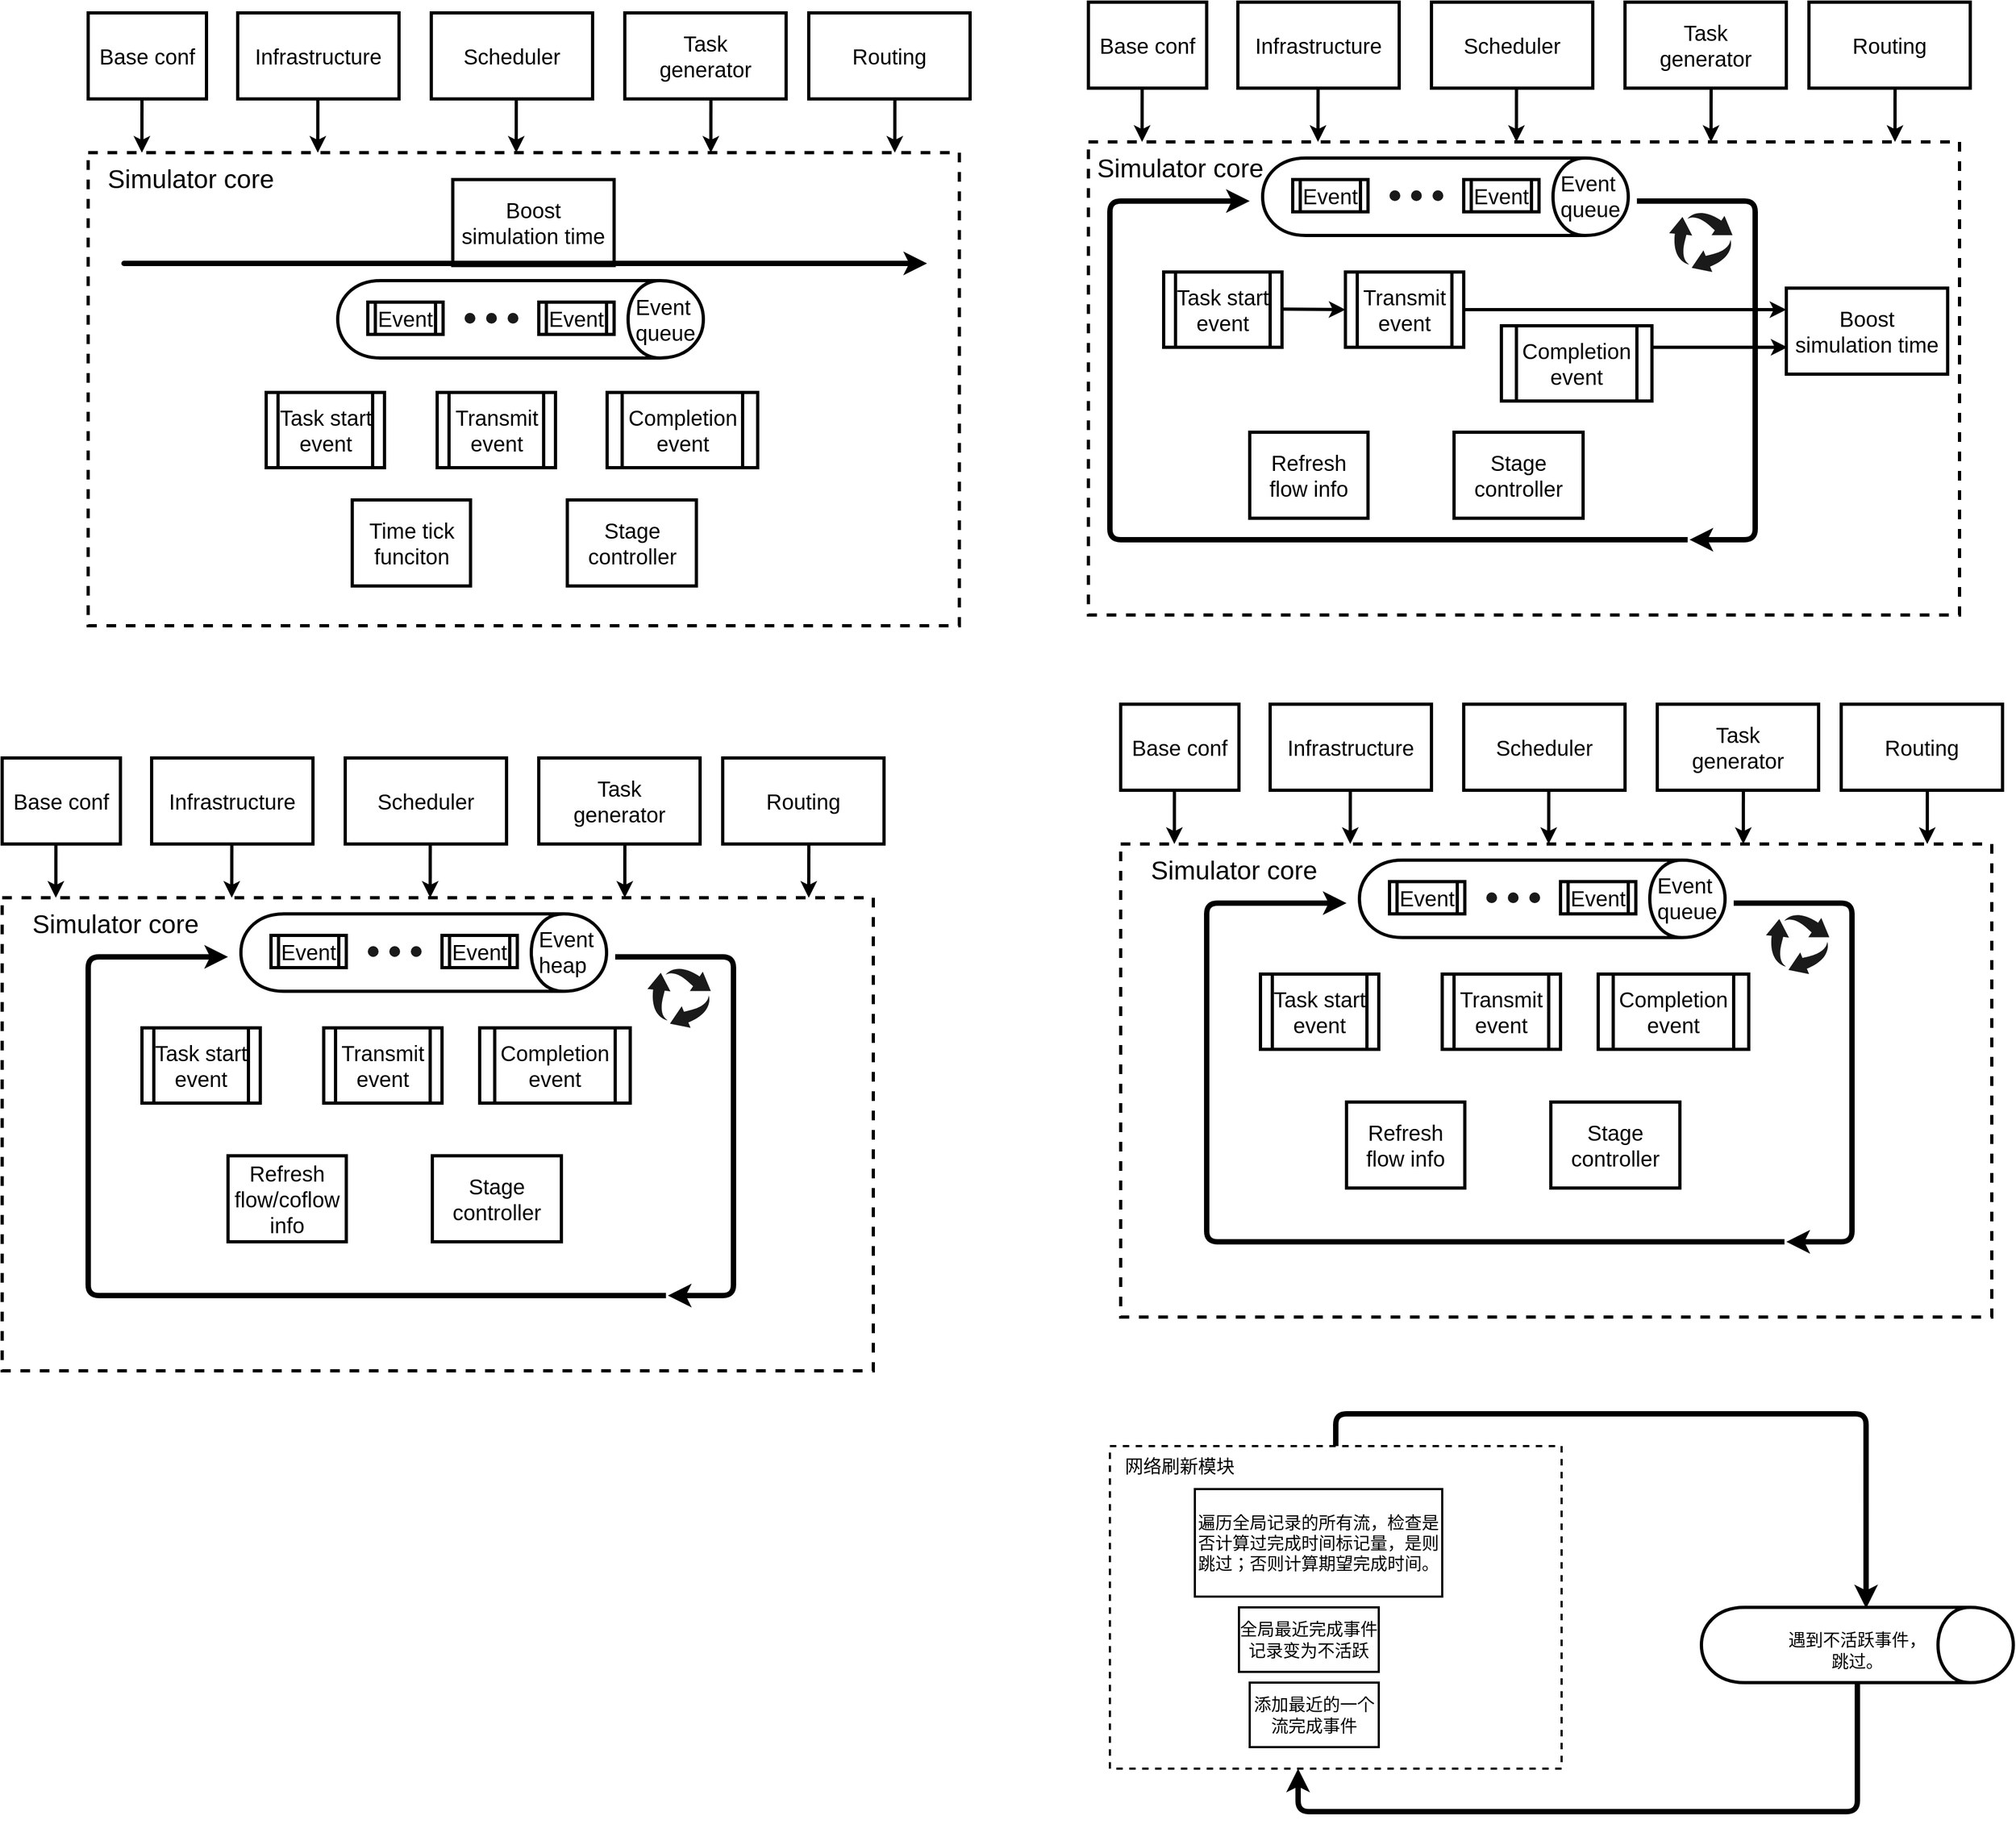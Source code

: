 <mxfile version="13.3.1" type="device"><diagram id="bIsp-3gju1L40J6IlR28" name="Page-1"><mxGraphModel dx="2600" dy="1794" grid="1" gridSize="10" guides="1" tooltips="1" connect="1" arrows="1" fold="1" page="1" pageScale="1" pageWidth="827" pageHeight="1169" math="1" shadow="0"><root><mxCell id="0"/><mxCell id="1" parent="0"/><mxCell id="QIVW6Fdc1HqXbWXaZefM-8" value="" style="rounded=0;whiteSpace=wrap;html=1;dashed=1;strokeWidth=3;" parent="1" vertex="1"><mxGeometry x="-30" y="90" width="810" height="440" as="geometry"/></mxCell><mxCell id="QIVW6Fdc1HqXbWXaZefM-9" value="&lt;font style=&quot;font-size: 24px&quot;&gt;Simulator core&lt;/font&gt;" style="text;html=1;align=center;verticalAlign=middle;resizable=0;points=[];autosize=1;" parent="1" vertex="1"><mxGeometry x="-10" y="105" width="170" height="20" as="geometry"/></mxCell><mxCell id="QIVW6Fdc1HqXbWXaZefM-10" value="" style="shape=cylinder;whiteSpace=wrap;html=1;boundedLbl=1;backgroundOutline=1;strokeWidth=3;direction=south;" parent="1" vertex="1"><mxGeometry x="192" y="105" width="340" height="72" as="geometry"/></mxCell><mxCell id="QIVW6Fdc1HqXbWXaZefM-12" value="&lt;font style=&quot;font-size: 20px&quot;&gt;Event&lt;/font&gt;" style="shape=process;whiteSpace=wrap;html=1;backgroundOutline=1;strokeWidth=3;" parent="1" vertex="1"><mxGeometry x="220" y="125" width="70" height="30" as="geometry"/></mxCell><mxCell id="QIVW6Fdc1HqXbWXaZefM-13" value="&lt;font style=&quot;font-size: 20px&quot;&gt;Event&lt;/font&gt;" style="shape=process;whiteSpace=wrap;html=1;backgroundOutline=1;strokeWidth=3;" parent="1" vertex="1"><mxGeometry x="379" y="125" width="70" height="30" as="geometry"/></mxCell><mxCell id="QIVW6Fdc1HqXbWXaZefM-15" value="" style="shape=ellipse;fillColor=#1A1A1A;strokeColor=none;html=1" parent="1" vertex="1"><mxGeometry x="310" y="135" width="10" height="10" as="geometry"/></mxCell><mxCell id="QIVW6Fdc1HqXbWXaZefM-16" value="" style="shape=ellipse;fillColor=#1A1A1A;strokeColor=none;html=1" parent="1" vertex="1"><mxGeometry x="330" y="135" width="10" height="10" as="geometry"/></mxCell><mxCell id="QIVW6Fdc1HqXbWXaZefM-23" value="" style="shape=ellipse;fillColor=#1A1A1A;strokeColor=none;html=1" parent="1" vertex="1"><mxGeometry x="350" y="135" width="10" height="10" as="geometry"/></mxCell><mxCell id="QIVW6Fdc1HqXbWXaZefM-24" value="&lt;font style=&quot;font-size: 20px&quot;&gt;Transmit&lt;br&gt;event&lt;/font&gt;" style="shape=process;whiteSpace=wrap;html=1;backgroundOutline=1;strokeWidth=3;" parent="1" vertex="1"><mxGeometry x="269" y="211" width="110" height="70" as="geometry"/></mxCell><mxCell id="QIVW6Fdc1HqXbWXaZefM-25" value="&lt;span style=&quot;color: rgb(0 , 0 , 0) ; font-family: &amp;#34;helvetica&amp;#34; ; font-size: 20px ; font-style: normal ; font-weight: 400 ; letter-spacing: normal ; text-align: center ; text-indent: 0px ; text-transform: none ; word-spacing: 0px ; display: inline ; float: none&quot;&gt;Event&lt;br&gt;queue&lt;br&gt;&lt;/span&gt;" style="text;whiteSpace=wrap;html=1;fillColor=none;shadow=0;rounded=0;glass=0;comic=0;snapToPoint=0;labelBackgroundColor=none;" parent="1" vertex="1"><mxGeometry x="467" y="110" width="80" height="30" as="geometry"/></mxCell><mxCell id="QIVW6Fdc1HqXbWXaZefM-26" value="&lt;font style=&quot;font-size: 20px&quot;&gt;Stage controller&lt;/font&gt;" style="rounded=0;whiteSpace=wrap;html=1;shadow=0;glass=0;comic=0;labelBackgroundColor=none;strokeWidth=3;fillColor=none;" parent="1" vertex="1"><mxGeometry x="370" y="330" width="120" height="80" as="geometry"/></mxCell><mxCell id="QIVW6Fdc1HqXbWXaZefM-29" value="&lt;font style=&quot;font-size: 20px&quot;&gt;Completion&lt;br&gt;event&lt;/font&gt;" style="shape=process;whiteSpace=wrap;html=1;backgroundOutline=1;strokeWidth=3;" parent="1" vertex="1"><mxGeometry x="414" y="211" width="140" height="70" as="geometry"/></mxCell><mxCell id="QIVW6Fdc1HqXbWXaZefM-30" value="&lt;font style=&quot;font-size: 20px&quot;&gt;Refresh &lt;br&gt;flow info&lt;/font&gt;" style="rounded=0;whiteSpace=wrap;html=1;shadow=0;glass=0;comic=0;labelBackgroundColor=none;strokeWidth=3;fillColor=none;" parent="1" vertex="1"><mxGeometry x="180" y="330" width="110" height="80" as="geometry"/></mxCell><mxCell id="EYvCLglDYqiTkxCDPENo-1" value="&lt;span style=&quot;font-size: 20px&quot;&gt;Task start event&lt;/span&gt;" style="shape=process;whiteSpace=wrap;html=1;backgroundOutline=1;strokeWidth=3;" parent="1" vertex="1"><mxGeometry x="100" y="211" width="110" height="70" as="geometry"/></mxCell><mxCell id="EYvCLglDYqiTkxCDPENo-5" value="" style="edgeStyle=elbowEdgeStyle;elbow=horizontal;endArrow=classic;html=1;exitX=0.762;exitY=0.841;exitDx=0;exitDy=0;exitPerimeter=0;strokeWidth=5;" parent="1" source="QIVW6Fdc1HqXbWXaZefM-8" edge="1"><mxGeometry width="50" height="50" relative="1" as="geometry"><mxPoint x="150" y="420" as="sourcePoint"/><mxPoint x="180" y="145" as="targetPoint"/><Array as="points"><mxPoint x="50" y="310"/></Array></mxGeometry></mxCell><mxCell id="EYvCLglDYqiTkxCDPENo-8" value="" style="edgeStyle=segmentEdgeStyle;endArrow=classic;html=1;strokeWidth=5;" parent="1" edge="1"><mxGeometry width="50" height="50" relative="1" as="geometry"><mxPoint x="540" y="145" as="sourcePoint"/><mxPoint x="589" y="460" as="targetPoint"/><Array as="points"><mxPoint x="650" y="145"/><mxPoint x="650" y="460"/></Array></mxGeometry></mxCell><mxCell id="EYvCLglDYqiTkxCDPENo-9" value="" style="html=1;aspect=fixed;strokeColor=none;shadow=0;align=center;verticalAlign=top;fillColor=#1A1A1A;shape=mxgraph.gcp2.arrow_cycle" parent="1" vertex="1"><mxGeometry x="570" y="155" width="58.94" height="56" as="geometry"/></mxCell><mxCell id="5poUWJvcXtCILC25-xY5-1" value="" style="rounded=0;whiteSpace=wrap;html=1;dashed=1;strokeWidth=2;" parent="1" vertex="1"><mxGeometry x="-40" y="650" width="420" height="300" as="geometry"/></mxCell><mxCell id="5poUWJvcXtCILC25-xY5-2" value="&lt;font style=&quot;font-size: 17px&quot;&gt;网络刷新模块&lt;/font&gt;" style="text;html=1;strokeColor=none;fillColor=none;align=center;verticalAlign=middle;whiteSpace=wrap;rounded=0;dashed=1;" parent="1" vertex="1"><mxGeometry x="-30" y="660" width="110" height="20" as="geometry"/></mxCell><mxCell id="5poUWJvcXtCILC25-xY5-4" value="" style="edgeStyle=segmentEdgeStyle;endArrow=classic;html=1;strokeWidth=5;exitX=0.5;exitY=0;exitDx=0;exitDy=0;entryX=0.014;entryY=0.472;entryDx=0;entryDy=0;entryPerimeter=0;" parent="1" source="5poUWJvcXtCILC25-xY5-1" target="5poUWJvcXtCILC25-xY5-5" edge="1"><mxGeometry width="50" height="50" relative="1" as="geometry"><mxPoint x="554" y="620" as="sourcePoint"/><mxPoint x="664" y="770" as="targetPoint"/><Array as="points"><mxPoint x="170" y="620"/><mxPoint x="663" y="620"/></Array></mxGeometry></mxCell><mxCell id="5poUWJvcXtCILC25-xY5-5" value="" style="shape=cylinder;whiteSpace=wrap;html=1;boundedLbl=1;backgroundOutline=1;strokeWidth=3;direction=south;" parent="1" vertex="1"><mxGeometry x="510" y="800" width="290" height="70" as="geometry"/></mxCell><mxCell id="5poUWJvcXtCILC25-xY5-9" value="" style="edgeStyle=segmentEdgeStyle;endArrow=classic;html=1;strokeWidth=5;exitX=1;exitY=0.5;exitDx=0;exitDy=0;" parent="1" source="5poUWJvcXtCILC25-xY5-5" target="5poUWJvcXtCILC25-xY5-1" edge="1"><mxGeometry width="50" height="50" relative="1" as="geometry"><mxPoint x="628.94" y="1240" as="sourcePoint"/><mxPoint x="134.94" y="1150" as="targetPoint"/><Array as="points"><mxPoint x="655" y="990"/><mxPoint x="135" y="990"/></Array></mxGeometry></mxCell><mxCell id="5poUWJvcXtCILC25-xY5-10" value="&lt;font style=&quot;font-size: 16px&quot;&gt;遇到不活跃事件，跳过。&lt;/font&gt;" style="text;html=1;strokeColor=none;fillColor=none;align=center;verticalAlign=middle;whiteSpace=wrap;rounded=0;dashed=1;" parent="1" vertex="1"><mxGeometry x="590" y="830" width="130" height="20" as="geometry"/></mxCell><mxCell id="5poUWJvcXtCILC25-xY5-13" value="&lt;font style=&quot;font-size: 16px&quot;&gt;遍历全局记录的所有流，检查是否计算过完成时间标记量，是则跳过；否则计算期望完成时间。&lt;/font&gt;" style="rounded=0;whiteSpace=wrap;html=1;strokeWidth=2;" parent="1" vertex="1"><mxGeometry x="39" y="690" width="230" height="100" as="geometry"/></mxCell><mxCell id="5poUWJvcXtCILC25-xY5-15" value="&lt;font style=&quot;font-size: 16px&quot;&gt;全局最近完成事件记录变为不活跃&lt;/font&gt;" style="rounded=0;whiteSpace=wrap;html=1;strokeWidth=2;" parent="1" vertex="1"><mxGeometry x="80" y="800" width="130" height="60" as="geometry"/></mxCell><mxCell id="5poUWJvcXtCILC25-xY5-16" value="&lt;font style=&quot;font-size: 16px&quot;&gt;添加最近的一个流完成事件&lt;/font&gt;" style="rounded=0;whiteSpace=wrap;html=1;strokeWidth=2;" parent="1" vertex="1"><mxGeometry x="90" y="870" width="120" height="60" as="geometry"/></mxCell><mxCell id="wCmVeHiBuK16WdvOEBn9-2" value="&lt;span style=&quot;font-size: 20px&quot;&gt;Base conf&lt;/span&gt;" style="rounded=0;whiteSpace=wrap;html=1;shadow=0;glass=0;comic=0;labelBackgroundColor=none;strokeWidth=3;fillColor=none;" parent="1" vertex="1"><mxGeometry x="-30" y="-40" width="110" height="80" as="geometry"/></mxCell><mxCell id="wCmVeHiBuK16WdvOEBn9-3" value="&lt;span style=&quot;font-size: 20px&quot;&gt;Infrastructure&lt;/span&gt;" style="rounded=0;whiteSpace=wrap;html=1;shadow=0;glass=0;comic=0;labelBackgroundColor=none;strokeWidth=3;fillColor=none;" parent="1" vertex="1"><mxGeometry x="109" y="-40" width="150" height="80" as="geometry"/></mxCell><mxCell id="wCmVeHiBuK16WdvOEBn9-4" value="&lt;span style=&quot;font-size: 20px&quot;&gt;Scheduler&lt;/span&gt;" style="rounded=0;whiteSpace=wrap;html=1;shadow=0;glass=0;comic=0;labelBackgroundColor=none;strokeWidth=3;fillColor=none;" parent="1" vertex="1"><mxGeometry x="289" y="-40" width="150" height="80" as="geometry"/></mxCell><mxCell id="wCmVeHiBuK16WdvOEBn9-5" value="&lt;span style=&quot;font-size: 20px&quot;&gt;Task&lt;br&gt;generator&lt;br&gt;&lt;/span&gt;" style="rounded=0;whiteSpace=wrap;html=1;shadow=0;glass=0;comic=0;labelBackgroundColor=none;strokeWidth=3;fillColor=none;" parent="1" vertex="1"><mxGeometry x="468.94" y="-40" width="150" height="80" as="geometry"/></mxCell><mxCell id="ITeNT4IQ6RyALUMVqRZr-1" value="" style="endArrow=classic;html=1;entryX=0.074;entryY=0;entryDx=0;entryDy=0;entryPerimeter=0;strokeWidth=3;" parent="1" edge="1"><mxGeometry width="50" height="50" relative="1" as="geometry"><mxPoint x="20" y="40" as="sourcePoint"/><mxPoint x="19.94" y="90" as="targetPoint"/></mxGeometry></mxCell><mxCell id="ITeNT4IQ6RyALUMVqRZr-2" value="" style="endArrow=classic;html=1;entryX=0.074;entryY=0;entryDx=0;entryDy=0;entryPerimeter=0;strokeWidth=3;" parent="1" edge="1"><mxGeometry width="50" height="50" relative="1" as="geometry"><mxPoint x="183.56" y="40" as="sourcePoint"/><mxPoint x="183.5" y="90" as="targetPoint"/></mxGeometry></mxCell><mxCell id="ITeNT4IQ6RyALUMVqRZr-3" value="" style="endArrow=classic;html=1;entryX=0.074;entryY=0;entryDx=0;entryDy=0;entryPerimeter=0;strokeWidth=3;" parent="1" edge="1"><mxGeometry width="50" height="50" relative="1" as="geometry"><mxPoint x="368.06" y="40" as="sourcePoint"/><mxPoint x="368" y="90" as="targetPoint"/></mxGeometry></mxCell><mxCell id="ITeNT4IQ6RyALUMVqRZr-4" value="" style="endArrow=classic;html=1;entryX=0.074;entryY=0;entryDx=0;entryDy=0;entryPerimeter=0;strokeWidth=3;" parent="1" edge="1"><mxGeometry width="50" height="50" relative="1" as="geometry"><mxPoint x="549" y="40" as="sourcePoint"/><mxPoint x="548.94" y="90" as="targetPoint"/></mxGeometry></mxCell><mxCell id="D8ueSg7rVmW4--rJMaMZ-1" value="&lt;span style=&quot;font-size: 20px&quot;&gt;Routing&lt;/span&gt;" style="rounded=0;whiteSpace=wrap;html=1;shadow=0;glass=0;comic=0;labelBackgroundColor=none;strokeWidth=3;fillColor=none;" parent="1" vertex="1"><mxGeometry x="640" y="-40" width="150" height="80" as="geometry"/></mxCell><mxCell id="D8ueSg7rVmW4--rJMaMZ-2" value="" style="endArrow=classic;html=1;entryX=0.074;entryY=0;entryDx=0;entryDy=0;entryPerimeter=0;strokeWidth=3;" parent="1" edge="1"><mxGeometry width="50" height="50" relative="1" as="geometry"><mxPoint x="720.06" y="40" as="sourcePoint"/><mxPoint x="720" y="90" as="targetPoint"/></mxGeometry></mxCell><mxCell id="9niHvWBg1Rm1Ya07FsGo-1" value="" style="rounded=0;whiteSpace=wrap;html=1;dashed=1;strokeWidth=3;" parent="1" vertex="1"><mxGeometry x="-60" y="-563" width="810" height="440" as="geometry"/></mxCell><mxCell id="9niHvWBg1Rm1Ya07FsGo-2" value="&lt;font style=&quot;font-size: 24px&quot;&gt;Simulator core&lt;/font&gt;" style="text;html=1;align=center;verticalAlign=middle;resizable=0;points=[];autosize=1;" parent="1" vertex="1"><mxGeometry x="-60" y="-548" width="170" height="20" as="geometry"/></mxCell><mxCell id="9niHvWBg1Rm1Ya07FsGo-3" value="" style="shape=cylinder;whiteSpace=wrap;html=1;boundedLbl=1;backgroundOutline=1;strokeWidth=3;direction=south;" parent="1" vertex="1"><mxGeometry x="102" y="-548" width="340" height="72" as="geometry"/></mxCell><mxCell id="9niHvWBg1Rm1Ya07FsGo-4" value="&lt;font style=&quot;font-size: 20px&quot;&gt;Event&lt;/font&gt;" style="shape=process;whiteSpace=wrap;html=1;backgroundOutline=1;strokeWidth=3;" parent="1" vertex="1"><mxGeometry x="130" y="-528" width="70" height="30" as="geometry"/></mxCell><mxCell id="9niHvWBg1Rm1Ya07FsGo-5" value="&lt;font style=&quot;font-size: 20px&quot;&gt;Event&lt;/font&gt;" style="shape=process;whiteSpace=wrap;html=1;backgroundOutline=1;strokeWidth=3;" parent="1" vertex="1"><mxGeometry x="289" y="-528" width="70" height="30" as="geometry"/></mxCell><mxCell id="9niHvWBg1Rm1Ya07FsGo-6" value="" style="shape=ellipse;fillColor=#1A1A1A;strokeColor=none;html=1" parent="1" vertex="1"><mxGeometry x="220" y="-518" width="10" height="10" as="geometry"/></mxCell><mxCell id="9niHvWBg1Rm1Ya07FsGo-7" value="" style="shape=ellipse;fillColor=#1A1A1A;strokeColor=none;html=1" parent="1" vertex="1"><mxGeometry x="240" y="-518" width="10" height="10" as="geometry"/></mxCell><mxCell id="9niHvWBg1Rm1Ya07FsGo-8" value="" style="shape=ellipse;fillColor=#1A1A1A;strokeColor=none;html=1" parent="1" vertex="1"><mxGeometry x="260" y="-518" width="10" height="10" as="geometry"/></mxCell><mxCell id="9niHvWBg1Rm1Ya07FsGo-9" value="&lt;font style=&quot;font-size: 20px&quot;&gt;Transmit&lt;br&gt;event&lt;/font&gt;" style="shape=process;whiteSpace=wrap;html=1;backgroundOutline=1;strokeWidth=3;" parent="1" vertex="1"><mxGeometry x="179" y="-442" width="110" height="70" as="geometry"/></mxCell><mxCell id="9niHvWBg1Rm1Ya07FsGo-10" value="&lt;span style=&quot;color: rgb(0 , 0 , 0) ; font-family: &amp;#34;helvetica&amp;#34; ; font-size: 20px ; font-style: normal ; font-weight: 400 ; letter-spacing: normal ; text-align: center ; text-indent: 0px ; text-transform: none ; word-spacing: 0px ; display: inline ; float: none&quot;&gt;Event&lt;br&gt;queue&lt;br&gt;&lt;/span&gt;" style="text;whiteSpace=wrap;html=1;fillColor=none;shadow=0;rounded=0;glass=0;comic=0;snapToPoint=0;labelBackgroundColor=none;" parent="1" vertex="1"><mxGeometry x="377" y="-543" width="80" height="30" as="geometry"/></mxCell><mxCell id="9niHvWBg1Rm1Ya07FsGo-11" value="&lt;font style=&quot;font-size: 20px&quot;&gt;Stage controller&lt;/font&gt;" style="rounded=0;whiteSpace=wrap;html=1;shadow=0;glass=0;comic=0;labelBackgroundColor=none;strokeWidth=3;fillColor=none;" parent="1" vertex="1"><mxGeometry x="280" y="-293" width="120" height="80" as="geometry"/></mxCell><mxCell id="9niHvWBg1Rm1Ya07FsGo-12" value="&lt;font style=&quot;font-size: 20px&quot;&gt;Completion&lt;br&gt;event&lt;/font&gt;" style="shape=process;whiteSpace=wrap;html=1;backgroundOutline=1;strokeWidth=3;" parent="1" vertex="1"><mxGeometry x="324" y="-392" width="140" height="70" as="geometry"/></mxCell><mxCell id="9niHvWBg1Rm1Ya07FsGo-13" value="&lt;font style=&quot;font-size: 20px&quot;&gt;Refresh &lt;br&gt;flow info&lt;/font&gt;" style="rounded=0;whiteSpace=wrap;html=1;shadow=0;glass=0;comic=0;labelBackgroundColor=none;strokeWidth=3;fillColor=none;" parent="1" vertex="1"><mxGeometry x="90" y="-293" width="110" height="80" as="geometry"/></mxCell><mxCell id="9niHvWBg1Rm1Ya07FsGo-14" value="&lt;span style=&quot;font-size: 20px&quot;&gt;Task start event&lt;/span&gt;" style="shape=process;whiteSpace=wrap;html=1;backgroundOutline=1;strokeWidth=3;" parent="1" vertex="1"><mxGeometry x="10" y="-442" width="110" height="70" as="geometry"/></mxCell><mxCell id="9niHvWBg1Rm1Ya07FsGo-15" value="" style="edgeStyle=elbowEdgeStyle;elbow=horizontal;endArrow=classic;html=1;exitX=0.762;exitY=0.841;exitDx=0;exitDy=0;exitPerimeter=0;strokeWidth=5;" parent="1" edge="1"><mxGeometry width="50" height="50" relative="1" as="geometry"><mxPoint x="497.22" y="-192.96" as="sourcePoint"/><mxPoint x="90" y="-508" as="targetPoint"/><Array as="points"><mxPoint x="-40" y="-343"/></Array></mxGeometry></mxCell><mxCell id="9niHvWBg1Rm1Ya07FsGo-16" value="" style="edgeStyle=segmentEdgeStyle;endArrow=classic;html=1;strokeWidth=5;" parent="1" edge="1"><mxGeometry width="50" height="50" relative="1" as="geometry"><mxPoint x="450" y="-508" as="sourcePoint"/><mxPoint x="499" y="-193" as="targetPoint"/><Array as="points"><mxPoint x="560" y="-508"/><mxPoint x="560" y="-193"/></Array></mxGeometry></mxCell><mxCell id="9niHvWBg1Rm1Ya07FsGo-17" value="" style="html=1;aspect=fixed;strokeColor=none;shadow=0;align=center;verticalAlign=top;fillColor=#1A1A1A;shape=mxgraph.gcp2.arrow_cycle" parent="1" vertex="1"><mxGeometry x="480" y="-498" width="58.94" height="56" as="geometry"/></mxCell><mxCell id="9niHvWBg1Rm1Ya07FsGo-18" value="&lt;span style=&quot;font-size: 20px&quot;&gt;Base conf&lt;/span&gt;" style="rounded=0;whiteSpace=wrap;html=1;shadow=0;glass=0;comic=0;labelBackgroundColor=none;strokeWidth=3;fillColor=none;" parent="1" vertex="1"><mxGeometry x="-60" y="-693" width="110" height="80" as="geometry"/></mxCell><mxCell id="9niHvWBg1Rm1Ya07FsGo-19" value="&lt;span style=&quot;font-size: 20px&quot;&gt;Infrastructure&lt;/span&gt;" style="rounded=0;whiteSpace=wrap;html=1;shadow=0;glass=0;comic=0;labelBackgroundColor=none;strokeWidth=3;fillColor=none;" parent="1" vertex="1"><mxGeometry x="79" y="-693" width="150" height="80" as="geometry"/></mxCell><mxCell id="9niHvWBg1Rm1Ya07FsGo-20" value="&lt;span style=&quot;font-size: 20px&quot;&gt;Scheduler&lt;/span&gt;" style="rounded=0;whiteSpace=wrap;html=1;shadow=0;glass=0;comic=0;labelBackgroundColor=none;strokeWidth=3;fillColor=none;" parent="1" vertex="1"><mxGeometry x="259" y="-693" width="150" height="80" as="geometry"/></mxCell><mxCell id="9niHvWBg1Rm1Ya07FsGo-21" value="&lt;span style=&quot;font-size: 20px&quot;&gt;Task&lt;br&gt;generator&lt;br&gt;&lt;/span&gt;" style="rounded=0;whiteSpace=wrap;html=1;shadow=0;glass=0;comic=0;labelBackgroundColor=none;strokeWidth=3;fillColor=none;" parent="1" vertex="1"><mxGeometry x="438.94" y="-693" width="150" height="80" as="geometry"/></mxCell><mxCell id="9niHvWBg1Rm1Ya07FsGo-22" value="" style="endArrow=classic;html=1;entryX=0.074;entryY=0;entryDx=0;entryDy=0;entryPerimeter=0;strokeWidth=3;" parent="1" edge="1"><mxGeometry width="50" height="50" relative="1" as="geometry"><mxPoint x="-10" y="-613" as="sourcePoint"/><mxPoint x="-10.06" y="-563" as="targetPoint"/></mxGeometry></mxCell><mxCell id="9niHvWBg1Rm1Ya07FsGo-23" value="" style="endArrow=classic;html=1;entryX=0.074;entryY=0;entryDx=0;entryDy=0;entryPerimeter=0;strokeWidth=3;" parent="1" edge="1"><mxGeometry width="50" height="50" relative="1" as="geometry"><mxPoint x="153.56" y="-613" as="sourcePoint"/><mxPoint x="153.5" y="-563" as="targetPoint"/></mxGeometry></mxCell><mxCell id="9niHvWBg1Rm1Ya07FsGo-24" value="" style="endArrow=classic;html=1;entryX=0.074;entryY=0;entryDx=0;entryDy=0;entryPerimeter=0;strokeWidth=3;" parent="1" edge="1"><mxGeometry width="50" height="50" relative="1" as="geometry"><mxPoint x="338.06" y="-613" as="sourcePoint"/><mxPoint x="338" y="-563" as="targetPoint"/></mxGeometry></mxCell><mxCell id="9niHvWBg1Rm1Ya07FsGo-25" value="" style="endArrow=classic;html=1;entryX=0.074;entryY=0;entryDx=0;entryDy=0;entryPerimeter=0;strokeWidth=3;" parent="1" edge="1"><mxGeometry width="50" height="50" relative="1" as="geometry"><mxPoint x="519" y="-613" as="sourcePoint"/><mxPoint x="518.94" y="-563" as="targetPoint"/></mxGeometry></mxCell><mxCell id="9niHvWBg1Rm1Ya07FsGo-26" value="&lt;span style=&quot;font-size: 20px&quot;&gt;Routing&lt;/span&gt;" style="rounded=0;whiteSpace=wrap;html=1;shadow=0;glass=0;comic=0;labelBackgroundColor=none;strokeWidth=3;fillColor=none;" parent="1" vertex="1"><mxGeometry x="610" y="-693" width="150" height="80" as="geometry"/></mxCell><mxCell id="9niHvWBg1Rm1Ya07FsGo-27" value="" style="endArrow=classic;html=1;entryX=0.074;entryY=0;entryDx=0;entryDy=0;entryPerimeter=0;strokeWidth=3;" parent="1" edge="1"><mxGeometry width="50" height="50" relative="1" as="geometry"><mxPoint x="690.06" y="-613" as="sourcePoint"/><mxPoint x="690" y="-563" as="targetPoint"/></mxGeometry></mxCell><mxCell id="9niHvWBg1Rm1Ya07FsGo-28" value="&lt;span style=&quot;font-size: 20px&quot;&gt;Boost &lt;br&gt;simulation time&lt;br&gt;&lt;/span&gt;" style="rounded=0;whiteSpace=wrap;html=1;shadow=0;glass=0;comic=0;labelBackgroundColor=none;strokeWidth=3;fillColor=none;" parent="1" vertex="1"><mxGeometry x="588.94" y="-427" width="150" height="80" as="geometry"/></mxCell><mxCell id="9niHvWBg1Rm1Ya07FsGo-29" value="" style="endArrow=classic;html=1;entryX=0;entryY=0.25;entryDx=0;entryDy=0;strokeWidth=3;exitX=1;exitY=0.5;exitDx=0;exitDy=0;" parent="1" source="9niHvWBg1Rm1Ya07FsGo-9" target="9niHvWBg1Rm1Ya07FsGo-28" edge="1"><mxGeometry width="50" height="50" relative="1" as="geometry"><mxPoint x="509" y="-603" as="sourcePoint"/><mxPoint x="568.94" y="-407" as="targetPoint"/></mxGeometry></mxCell><mxCell id="9niHvWBg1Rm1Ya07FsGo-32" value="" style="endArrow=classic;html=1;strokeWidth=3;exitX=1;exitY=0.5;exitDx=0;exitDy=0;" parent="1" edge="1"><mxGeometry width="50" height="50" relative="1" as="geometry"><mxPoint x="464" y="-372" as="sourcePoint"/><mxPoint x="590" y="-372" as="targetPoint"/></mxGeometry></mxCell><mxCell id="9niHvWBg1Rm1Ya07FsGo-33" value="" style="endArrow=classic;html=1;entryX=0;entryY=0.5;entryDx=0;entryDy=0;strokeWidth=3;exitX=1;exitY=0.5;exitDx=0;exitDy=0;" parent="1" target="9niHvWBg1Rm1Ya07FsGo-9" edge="1"><mxGeometry width="50" height="50" relative="1" as="geometry"><mxPoint x="120" y="-407.5" as="sourcePoint"/><mxPoint x="419.94" y="-407.5" as="targetPoint"/></mxGeometry></mxCell><mxCell id="LqkvK9Vv8nfWrOzSYPJz-1" value="" style="rounded=0;whiteSpace=wrap;html=1;dashed=1;strokeWidth=3;" parent="1" vertex="1"><mxGeometry x="-990" y="-553" width="810" height="440" as="geometry"/></mxCell><mxCell id="LqkvK9Vv8nfWrOzSYPJz-2" value="&lt;font style=&quot;font-size: 24px&quot;&gt;Simulator core&lt;/font&gt;" style="text;html=1;align=center;verticalAlign=middle;resizable=0;points=[];autosize=1;" parent="1" vertex="1"><mxGeometry x="-980" y="-538" width="170" height="20" as="geometry"/></mxCell><mxCell id="LqkvK9Vv8nfWrOzSYPJz-3" value="" style="shape=cylinder;whiteSpace=wrap;html=1;boundedLbl=1;backgroundOutline=1;strokeWidth=3;direction=south;" parent="1" vertex="1"><mxGeometry x="-758" y="-434" width="340" height="72" as="geometry"/></mxCell><mxCell id="LqkvK9Vv8nfWrOzSYPJz-4" value="&lt;font style=&quot;font-size: 20px&quot;&gt;Event&lt;/font&gt;" style="shape=process;whiteSpace=wrap;html=1;backgroundOutline=1;strokeWidth=3;" parent="1" vertex="1"><mxGeometry x="-730" y="-414" width="70" height="30" as="geometry"/></mxCell><mxCell id="LqkvK9Vv8nfWrOzSYPJz-5" value="&lt;font style=&quot;font-size: 20px&quot;&gt;Event&lt;/font&gt;" style="shape=process;whiteSpace=wrap;html=1;backgroundOutline=1;strokeWidth=3;" parent="1" vertex="1"><mxGeometry x="-571" y="-414" width="70" height="30" as="geometry"/></mxCell><mxCell id="LqkvK9Vv8nfWrOzSYPJz-6" value="" style="shape=ellipse;fillColor=#1A1A1A;strokeColor=none;html=1" parent="1" vertex="1"><mxGeometry x="-640" y="-404" width="10" height="10" as="geometry"/></mxCell><mxCell id="LqkvK9Vv8nfWrOzSYPJz-7" value="" style="shape=ellipse;fillColor=#1A1A1A;strokeColor=none;html=1" parent="1" vertex="1"><mxGeometry x="-620" y="-404" width="10" height="10" as="geometry"/></mxCell><mxCell id="LqkvK9Vv8nfWrOzSYPJz-8" value="" style="shape=ellipse;fillColor=#1A1A1A;strokeColor=none;html=1" parent="1" vertex="1"><mxGeometry x="-600" y="-404" width="10" height="10" as="geometry"/></mxCell><mxCell id="LqkvK9Vv8nfWrOzSYPJz-9" value="&lt;font style=&quot;font-size: 20px&quot;&gt;Transmit&lt;br&gt;event&lt;/font&gt;" style="shape=process;whiteSpace=wrap;html=1;backgroundOutline=1;strokeWidth=3;" parent="1" vertex="1"><mxGeometry x="-665.5" y="-330" width="110" height="70" as="geometry"/></mxCell><mxCell id="LqkvK9Vv8nfWrOzSYPJz-10" value="&lt;span style=&quot;color: rgb(0 , 0 , 0) ; font-family: &amp;#34;helvetica&amp;#34; ; font-size: 20px ; font-style: normal ; font-weight: 400 ; letter-spacing: normal ; text-align: center ; text-indent: 0px ; text-transform: none ; word-spacing: 0px ; display: inline ; float: none&quot;&gt;Event&lt;br&gt;queue&lt;br&gt;&lt;/span&gt;" style="text;whiteSpace=wrap;html=1;fillColor=none;shadow=0;rounded=0;glass=0;comic=0;snapToPoint=0;labelBackgroundColor=none;" parent="1" vertex="1"><mxGeometry x="-483" y="-428" width="80" height="30" as="geometry"/></mxCell><mxCell id="LqkvK9Vv8nfWrOzSYPJz-11" value="&lt;font style=&quot;font-size: 20px&quot;&gt;Stage controller&lt;/font&gt;" style="rounded=0;whiteSpace=wrap;html=1;shadow=0;glass=0;comic=0;labelBackgroundColor=none;strokeWidth=3;fillColor=none;" parent="1" vertex="1"><mxGeometry x="-544.5" y="-230" width="120" height="80" as="geometry"/></mxCell><mxCell id="LqkvK9Vv8nfWrOzSYPJz-12" value="&lt;font style=&quot;font-size: 20px&quot;&gt;Completion&lt;br&gt;event&lt;/font&gt;" style="shape=process;whiteSpace=wrap;html=1;backgroundOutline=1;strokeWidth=3;" parent="1" vertex="1"><mxGeometry x="-507.5" y="-330" width="140" height="70" as="geometry"/></mxCell><mxCell id="LqkvK9Vv8nfWrOzSYPJz-13" value="&lt;span style=&quot;font-size: 20px&quot;&gt;Time tick funciton&lt;/span&gt;" style="rounded=0;whiteSpace=wrap;html=1;shadow=0;glass=0;comic=0;labelBackgroundColor=none;strokeWidth=3;fillColor=none;" parent="1" vertex="1"><mxGeometry x="-744.5" y="-230" width="110" height="80" as="geometry"/></mxCell><mxCell id="LqkvK9Vv8nfWrOzSYPJz-14" value="&lt;span style=&quot;font-size: 20px&quot;&gt;Task start event&lt;/span&gt;" style="shape=process;whiteSpace=wrap;html=1;backgroundOutline=1;strokeWidth=3;" parent="1" vertex="1"><mxGeometry x="-824.5" y="-330" width="110" height="70" as="geometry"/></mxCell><mxCell id="LqkvK9Vv8nfWrOzSYPJz-15" value="" style="edgeStyle=elbowEdgeStyle;elbow=horizontal;endArrow=classic;html=1;strokeWidth=5;" parent="1" edge="1"><mxGeometry width="50" height="50" relative="1" as="geometry"><mxPoint x="-950" y="-450" as="sourcePoint"/><mxPoint x="-210" y="-450" as="targetPoint"/><Array as="points"><mxPoint x="-960" y="-293"/></Array></mxGeometry></mxCell><mxCell id="LqkvK9Vv8nfWrOzSYPJz-18" value="&lt;span style=&quot;font-size: 20px&quot;&gt;Base conf&lt;/span&gt;" style="rounded=0;whiteSpace=wrap;html=1;shadow=0;glass=0;comic=0;labelBackgroundColor=none;strokeWidth=3;fillColor=none;" parent="1" vertex="1"><mxGeometry x="-990" y="-683" width="110" height="80" as="geometry"/></mxCell><mxCell id="LqkvK9Vv8nfWrOzSYPJz-19" value="&lt;span style=&quot;font-size: 20px&quot;&gt;Infrastructure&lt;/span&gt;" style="rounded=0;whiteSpace=wrap;html=1;shadow=0;glass=0;comic=0;labelBackgroundColor=none;strokeWidth=3;fillColor=none;" parent="1" vertex="1"><mxGeometry x="-851" y="-683" width="150" height="80" as="geometry"/></mxCell><mxCell id="LqkvK9Vv8nfWrOzSYPJz-20" value="&lt;span style=&quot;font-size: 20px&quot;&gt;Scheduler&lt;/span&gt;" style="rounded=0;whiteSpace=wrap;html=1;shadow=0;glass=0;comic=0;labelBackgroundColor=none;strokeWidth=3;fillColor=none;" parent="1" vertex="1"><mxGeometry x="-671" y="-683" width="150" height="80" as="geometry"/></mxCell><mxCell id="LqkvK9Vv8nfWrOzSYPJz-21" value="&lt;span style=&quot;font-size: 20px&quot;&gt;Task&lt;br&gt;generator&lt;br&gt;&lt;/span&gt;" style="rounded=0;whiteSpace=wrap;html=1;shadow=0;glass=0;comic=0;labelBackgroundColor=none;strokeWidth=3;fillColor=none;" parent="1" vertex="1"><mxGeometry x="-491.06" y="-683" width="150" height="80" as="geometry"/></mxCell><mxCell id="LqkvK9Vv8nfWrOzSYPJz-22" value="" style="endArrow=classic;html=1;entryX=0.074;entryY=0;entryDx=0;entryDy=0;entryPerimeter=0;strokeWidth=3;" parent="1" edge="1"><mxGeometry width="50" height="50" relative="1" as="geometry"><mxPoint x="-940" y="-603" as="sourcePoint"/><mxPoint x="-940.06" y="-553.0" as="targetPoint"/></mxGeometry></mxCell><mxCell id="LqkvK9Vv8nfWrOzSYPJz-23" value="" style="endArrow=classic;html=1;entryX=0.074;entryY=0;entryDx=0;entryDy=0;entryPerimeter=0;strokeWidth=3;" parent="1" edge="1"><mxGeometry width="50" height="50" relative="1" as="geometry"><mxPoint x="-776.44" y="-603" as="sourcePoint"/><mxPoint x="-776.5" y="-553.0" as="targetPoint"/></mxGeometry></mxCell><mxCell id="LqkvK9Vv8nfWrOzSYPJz-24" value="" style="endArrow=classic;html=1;entryX=0.074;entryY=0;entryDx=0;entryDy=0;entryPerimeter=0;strokeWidth=3;" parent="1" edge="1"><mxGeometry width="50" height="50" relative="1" as="geometry"><mxPoint x="-591.94" y="-603" as="sourcePoint"/><mxPoint x="-592" y="-553.0" as="targetPoint"/></mxGeometry></mxCell><mxCell id="LqkvK9Vv8nfWrOzSYPJz-25" value="" style="endArrow=classic;html=1;entryX=0.074;entryY=0;entryDx=0;entryDy=0;entryPerimeter=0;strokeWidth=3;" parent="1" edge="1"><mxGeometry width="50" height="50" relative="1" as="geometry"><mxPoint x="-411" y="-603" as="sourcePoint"/><mxPoint x="-411.06" y="-553.0" as="targetPoint"/></mxGeometry></mxCell><mxCell id="LqkvK9Vv8nfWrOzSYPJz-26" value="&lt;span style=&quot;font-size: 20px&quot;&gt;Routing&lt;/span&gt;" style="rounded=0;whiteSpace=wrap;html=1;shadow=0;glass=0;comic=0;labelBackgroundColor=none;strokeWidth=3;fillColor=none;" parent="1" vertex="1"><mxGeometry x="-320" y="-683" width="150" height="80" as="geometry"/></mxCell><mxCell id="LqkvK9Vv8nfWrOzSYPJz-27" value="" style="endArrow=classic;html=1;entryX=0.074;entryY=0;entryDx=0;entryDy=0;entryPerimeter=0;strokeWidth=3;" parent="1" edge="1"><mxGeometry width="50" height="50" relative="1" as="geometry"><mxPoint x="-239.94" y="-603" as="sourcePoint"/><mxPoint x="-240" y="-553.0" as="targetPoint"/></mxGeometry></mxCell><mxCell id="LqkvK9Vv8nfWrOzSYPJz-28" value="&lt;span style=&quot;font-size: 20px&quot;&gt;Boost &lt;br&gt;simulation time&lt;br&gt;&lt;/span&gt;" style="rounded=0;whiteSpace=wrap;html=1;shadow=0;glass=0;comic=0;labelBackgroundColor=none;strokeWidth=3;fillColor=none;" parent="1" vertex="1"><mxGeometry x="-651" y="-528" width="150" height="80" as="geometry"/></mxCell><mxCell id="kTib2R8uR7an1nvcaEVz-28" value="" style="rounded=0;whiteSpace=wrap;html=1;dashed=1;strokeWidth=3;" parent="1" vertex="1"><mxGeometry x="-1070" y="140" width="810" height="440" as="geometry"/></mxCell><mxCell id="kTib2R8uR7an1nvcaEVz-29" value="&lt;font style=&quot;font-size: 24px&quot;&gt;Simulator core&lt;/font&gt;" style="text;html=1;align=center;verticalAlign=middle;resizable=0;points=[];autosize=1;" parent="1" vertex="1"><mxGeometry x="-1050" y="155" width="170" height="20" as="geometry"/></mxCell><mxCell id="kTib2R8uR7an1nvcaEVz-30" value="" style="shape=cylinder;whiteSpace=wrap;html=1;boundedLbl=1;backgroundOutline=1;strokeWidth=3;direction=south;" parent="1" vertex="1"><mxGeometry x="-848" y="155" width="340" height="72" as="geometry"/></mxCell><mxCell id="kTib2R8uR7an1nvcaEVz-31" value="&lt;font style=&quot;font-size: 20px&quot;&gt;Event&lt;/font&gt;" style="shape=process;whiteSpace=wrap;html=1;backgroundOutline=1;strokeWidth=3;" parent="1" vertex="1"><mxGeometry x="-820" y="175" width="70" height="30" as="geometry"/></mxCell><mxCell id="kTib2R8uR7an1nvcaEVz-32" value="&lt;font style=&quot;font-size: 20px&quot;&gt;Event&lt;/font&gt;" style="shape=process;whiteSpace=wrap;html=1;backgroundOutline=1;strokeWidth=3;" parent="1" vertex="1"><mxGeometry x="-661" y="175" width="70" height="30" as="geometry"/></mxCell><mxCell id="kTib2R8uR7an1nvcaEVz-33" value="" style="shape=ellipse;fillColor=#1A1A1A;strokeColor=none;html=1" parent="1" vertex="1"><mxGeometry x="-730" y="185" width="10" height="10" as="geometry"/></mxCell><mxCell id="kTib2R8uR7an1nvcaEVz-34" value="" style="shape=ellipse;fillColor=#1A1A1A;strokeColor=none;html=1" parent="1" vertex="1"><mxGeometry x="-710" y="185" width="10" height="10" as="geometry"/></mxCell><mxCell id="kTib2R8uR7an1nvcaEVz-35" value="" style="shape=ellipse;fillColor=#1A1A1A;strokeColor=none;html=1" parent="1" vertex="1"><mxGeometry x="-690" y="185" width="10" height="10" as="geometry"/></mxCell><mxCell id="kTib2R8uR7an1nvcaEVz-36" value="&lt;font style=&quot;font-size: 20px&quot;&gt;Transmit&lt;br&gt;event&lt;/font&gt;" style="shape=process;whiteSpace=wrap;html=1;backgroundOutline=1;strokeWidth=3;" parent="1" vertex="1"><mxGeometry x="-771" y="261" width="110" height="70" as="geometry"/></mxCell><mxCell id="kTib2R8uR7an1nvcaEVz-37" value="&lt;span style=&quot;color: rgb(0 , 0 , 0) ; font-family: &amp;#34;helvetica&amp;#34; ; font-size: 20px ; font-style: normal ; font-weight: 400 ; letter-spacing: normal ; text-align: center ; text-indent: 0px ; text-transform: none ; word-spacing: 0px ; display: inline ; float: none&quot;&gt;Event&lt;br&gt;heap&lt;br&gt;&lt;/span&gt;" style="text;whiteSpace=wrap;html=1;fillColor=none;shadow=0;rounded=0;glass=0;comic=0;snapToPoint=0;labelBackgroundColor=none;" parent="1" vertex="1"><mxGeometry x="-573" y="160" width="80" height="30" as="geometry"/></mxCell><mxCell id="kTib2R8uR7an1nvcaEVz-38" value="&lt;font style=&quot;font-size: 20px&quot;&gt;Stage controller&lt;/font&gt;" style="rounded=0;whiteSpace=wrap;html=1;shadow=0;glass=0;comic=0;labelBackgroundColor=none;strokeWidth=3;fillColor=none;" parent="1" vertex="1"><mxGeometry x="-670" y="380" width="120" height="80" as="geometry"/></mxCell><mxCell id="kTib2R8uR7an1nvcaEVz-39" value="&lt;font style=&quot;font-size: 20px&quot;&gt;Completion&lt;br&gt;event&lt;/font&gt;" style="shape=process;whiteSpace=wrap;html=1;backgroundOutline=1;strokeWidth=3;" parent="1" vertex="1"><mxGeometry x="-626" y="261" width="140" height="70" as="geometry"/></mxCell><mxCell id="kTib2R8uR7an1nvcaEVz-40" value="&lt;font style=&quot;font-size: 20px&quot;&gt;Refresh &lt;br&gt;flow/coflow info&lt;/font&gt;" style="rounded=0;whiteSpace=wrap;html=1;shadow=0;glass=0;comic=0;labelBackgroundColor=none;strokeWidth=3;fillColor=none;" parent="1" vertex="1"><mxGeometry x="-860" y="380" width="110" height="80" as="geometry"/></mxCell><mxCell id="kTib2R8uR7an1nvcaEVz-41" value="&lt;span style=&quot;font-size: 20px&quot;&gt;Task start event&lt;/span&gt;" style="shape=process;whiteSpace=wrap;html=1;backgroundOutline=1;strokeWidth=3;" parent="1" vertex="1"><mxGeometry x="-940" y="261" width="110" height="70" as="geometry"/></mxCell><mxCell id="kTib2R8uR7an1nvcaEVz-42" value="" style="edgeStyle=elbowEdgeStyle;elbow=horizontal;endArrow=classic;html=1;exitX=0.762;exitY=0.841;exitDx=0;exitDy=0;exitPerimeter=0;strokeWidth=5;" parent="1" source="kTib2R8uR7an1nvcaEVz-28" edge="1"><mxGeometry width="50" height="50" relative="1" as="geometry"><mxPoint x="-890" y="470" as="sourcePoint"/><mxPoint x="-860" y="195" as="targetPoint"/><Array as="points"><mxPoint x="-990" y="360"/></Array></mxGeometry></mxCell><mxCell id="kTib2R8uR7an1nvcaEVz-43" value="" style="edgeStyle=segmentEdgeStyle;endArrow=classic;html=1;strokeWidth=5;" parent="1" edge="1"><mxGeometry width="50" height="50" relative="1" as="geometry"><mxPoint x="-500" y="195" as="sourcePoint"/><mxPoint x="-451" y="510" as="targetPoint"/><Array as="points"><mxPoint x="-390" y="195"/><mxPoint x="-390" y="510"/></Array></mxGeometry></mxCell><mxCell id="kTib2R8uR7an1nvcaEVz-44" value="" style="html=1;aspect=fixed;strokeColor=none;shadow=0;align=center;verticalAlign=top;fillColor=#1A1A1A;shape=mxgraph.gcp2.arrow_cycle" parent="1" vertex="1"><mxGeometry x="-470" y="205" width="58.94" height="56" as="geometry"/></mxCell><mxCell id="kTib2R8uR7an1nvcaEVz-45" value="&lt;span style=&quot;font-size: 20px&quot;&gt;Base conf&lt;/span&gt;" style="rounded=0;whiteSpace=wrap;html=1;shadow=0;glass=0;comic=0;labelBackgroundColor=none;strokeWidth=3;fillColor=none;" parent="1" vertex="1"><mxGeometry x="-1070" y="10" width="110" height="80" as="geometry"/></mxCell><mxCell id="kTib2R8uR7an1nvcaEVz-46" value="&lt;span style=&quot;font-size: 20px&quot;&gt;Infrastructure&lt;/span&gt;" style="rounded=0;whiteSpace=wrap;html=1;shadow=0;glass=0;comic=0;labelBackgroundColor=none;strokeWidth=3;fillColor=none;" parent="1" vertex="1"><mxGeometry x="-931" y="10" width="150" height="80" as="geometry"/></mxCell><mxCell id="kTib2R8uR7an1nvcaEVz-47" value="&lt;span style=&quot;font-size: 20px&quot;&gt;Scheduler&lt;/span&gt;" style="rounded=0;whiteSpace=wrap;html=1;shadow=0;glass=0;comic=0;labelBackgroundColor=none;strokeWidth=3;fillColor=none;" parent="1" vertex="1"><mxGeometry x="-751" y="10" width="150" height="80" as="geometry"/></mxCell><mxCell id="kTib2R8uR7an1nvcaEVz-48" value="&lt;span style=&quot;font-size: 20px&quot;&gt;Task&lt;br&gt;generator&lt;br&gt;&lt;/span&gt;" style="rounded=0;whiteSpace=wrap;html=1;shadow=0;glass=0;comic=0;labelBackgroundColor=none;strokeWidth=3;fillColor=none;" parent="1" vertex="1"><mxGeometry x="-571.06" y="10" width="150" height="80" as="geometry"/></mxCell><mxCell id="kTib2R8uR7an1nvcaEVz-49" value="" style="endArrow=classic;html=1;entryX=0.074;entryY=0;entryDx=0;entryDy=0;entryPerimeter=0;strokeWidth=3;" parent="1" edge="1"><mxGeometry width="50" height="50" relative="1" as="geometry"><mxPoint x="-1020" y="90" as="sourcePoint"/><mxPoint x="-1020.06" y="140" as="targetPoint"/></mxGeometry></mxCell><mxCell id="kTib2R8uR7an1nvcaEVz-50" value="" style="endArrow=classic;html=1;entryX=0.074;entryY=0;entryDx=0;entryDy=0;entryPerimeter=0;strokeWidth=3;" parent="1" edge="1"><mxGeometry width="50" height="50" relative="1" as="geometry"><mxPoint x="-856.44" y="90" as="sourcePoint"/><mxPoint x="-856.5" y="140" as="targetPoint"/></mxGeometry></mxCell><mxCell id="kTib2R8uR7an1nvcaEVz-51" value="" style="endArrow=classic;html=1;entryX=0.074;entryY=0;entryDx=0;entryDy=0;entryPerimeter=0;strokeWidth=3;" parent="1" edge="1"><mxGeometry width="50" height="50" relative="1" as="geometry"><mxPoint x="-671.94" y="90" as="sourcePoint"/><mxPoint x="-672" y="140" as="targetPoint"/></mxGeometry></mxCell><mxCell id="kTib2R8uR7an1nvcaEVz-52" value="" style="endArrow=classic;html=1;entryX=0.074;entryY=0;entryDx=0;entryDy=0;entryPerimeter=0;strokeWidth=3;" parent="1" edge="1"><mxGeometry width="50" height="50" relative="1" as="geometry"><mxPoint x="-491" y="90" as="sourcePoint"/><mxPoint x="-491.06" y="140" as="targetPoint"/></mxGeometry></mxCell><mxCell id="kTib2R8uR7an1nvcaEVz-53" value="&lt;span style=&quot;font-size: 20px&quot;&gt;Routing&lt;/span&gt;" style="rounded=0;whiteSpace=wrap;html=1;shadow=0;glass=0;comic=0;labelBackgroundColor=none;strokeWidth=3;fillColor=none;" parent="1" vertex="1"><mxGeometry x="-400" y="10" width="150" height="80" as="geometry"/></mxCell><mxCell id="kTib2R8uR7an1nvcaEVz-54" value="" style="endArrow=classic;html=1;entryX=0.074;entryY=0;entryDx=0;entryDy=0;entryPerimeter=0;strokeWidth=3;" parent="1" edge="1"><mxGeometry width="50" height="50" relative="1" as="geometry"><mxPoint x="-319.94" y="90" as="sourcePoint"/><mxPoint x="-320" y="140" as="targetPoint"/></mxGeometry></mxCell></root></mxGraphModel></diagram></mxfile>